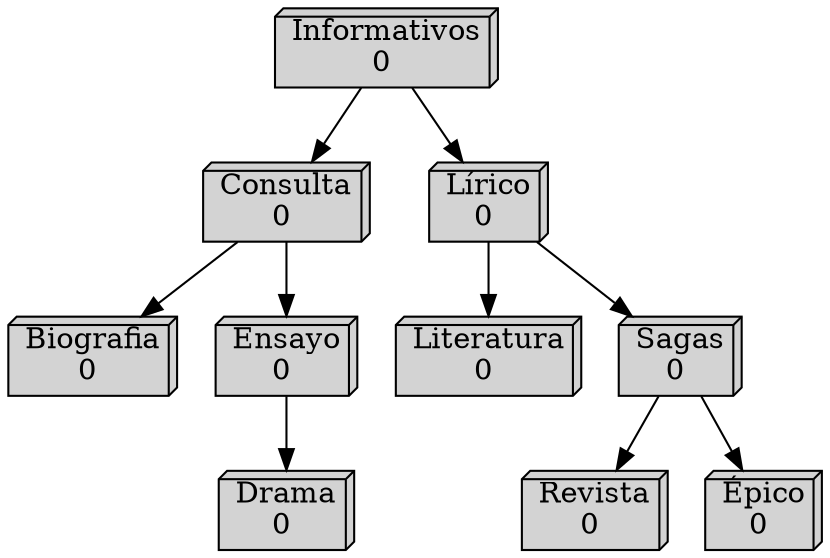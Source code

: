 digraph G { style = filled; bgcolor = white; color = lightgrey; node[shape=box3d, style = filled]Nodo37217146[label="Informativos
0 "] 
Nodo37217146->Nodo827236180
Nodo827236180[label="Consulta
0 "] 
Nodo827236180->Nodo1944141161
Nodo1944141161[label="Biografia
0 "] 
Nodo827236180->Nodo1320256250
Nodo1320256250[label="Ensayo
0 "] 
Nodo1320256250->Nodo1939899493
Nodo1939899493[label="Drama
0 "] 
Nodo37217146->Nodo919671162
Nodo919671162[label="Lírico
0 "] 
Nodo919671162->Nodo1285646524
Nodo1285646524[label="Literatura
0 "] 
Nodo919671162->Nodo239441280
Nodo239441280[label="Sagas
0 "] 
Nodo239441280->Nodo2033302401
Nodo2033302401[label="Revista
0 "] 
Nodo239441280->Nodo1205157660
Nodo1205157660[label="Épico
0 "] 
}